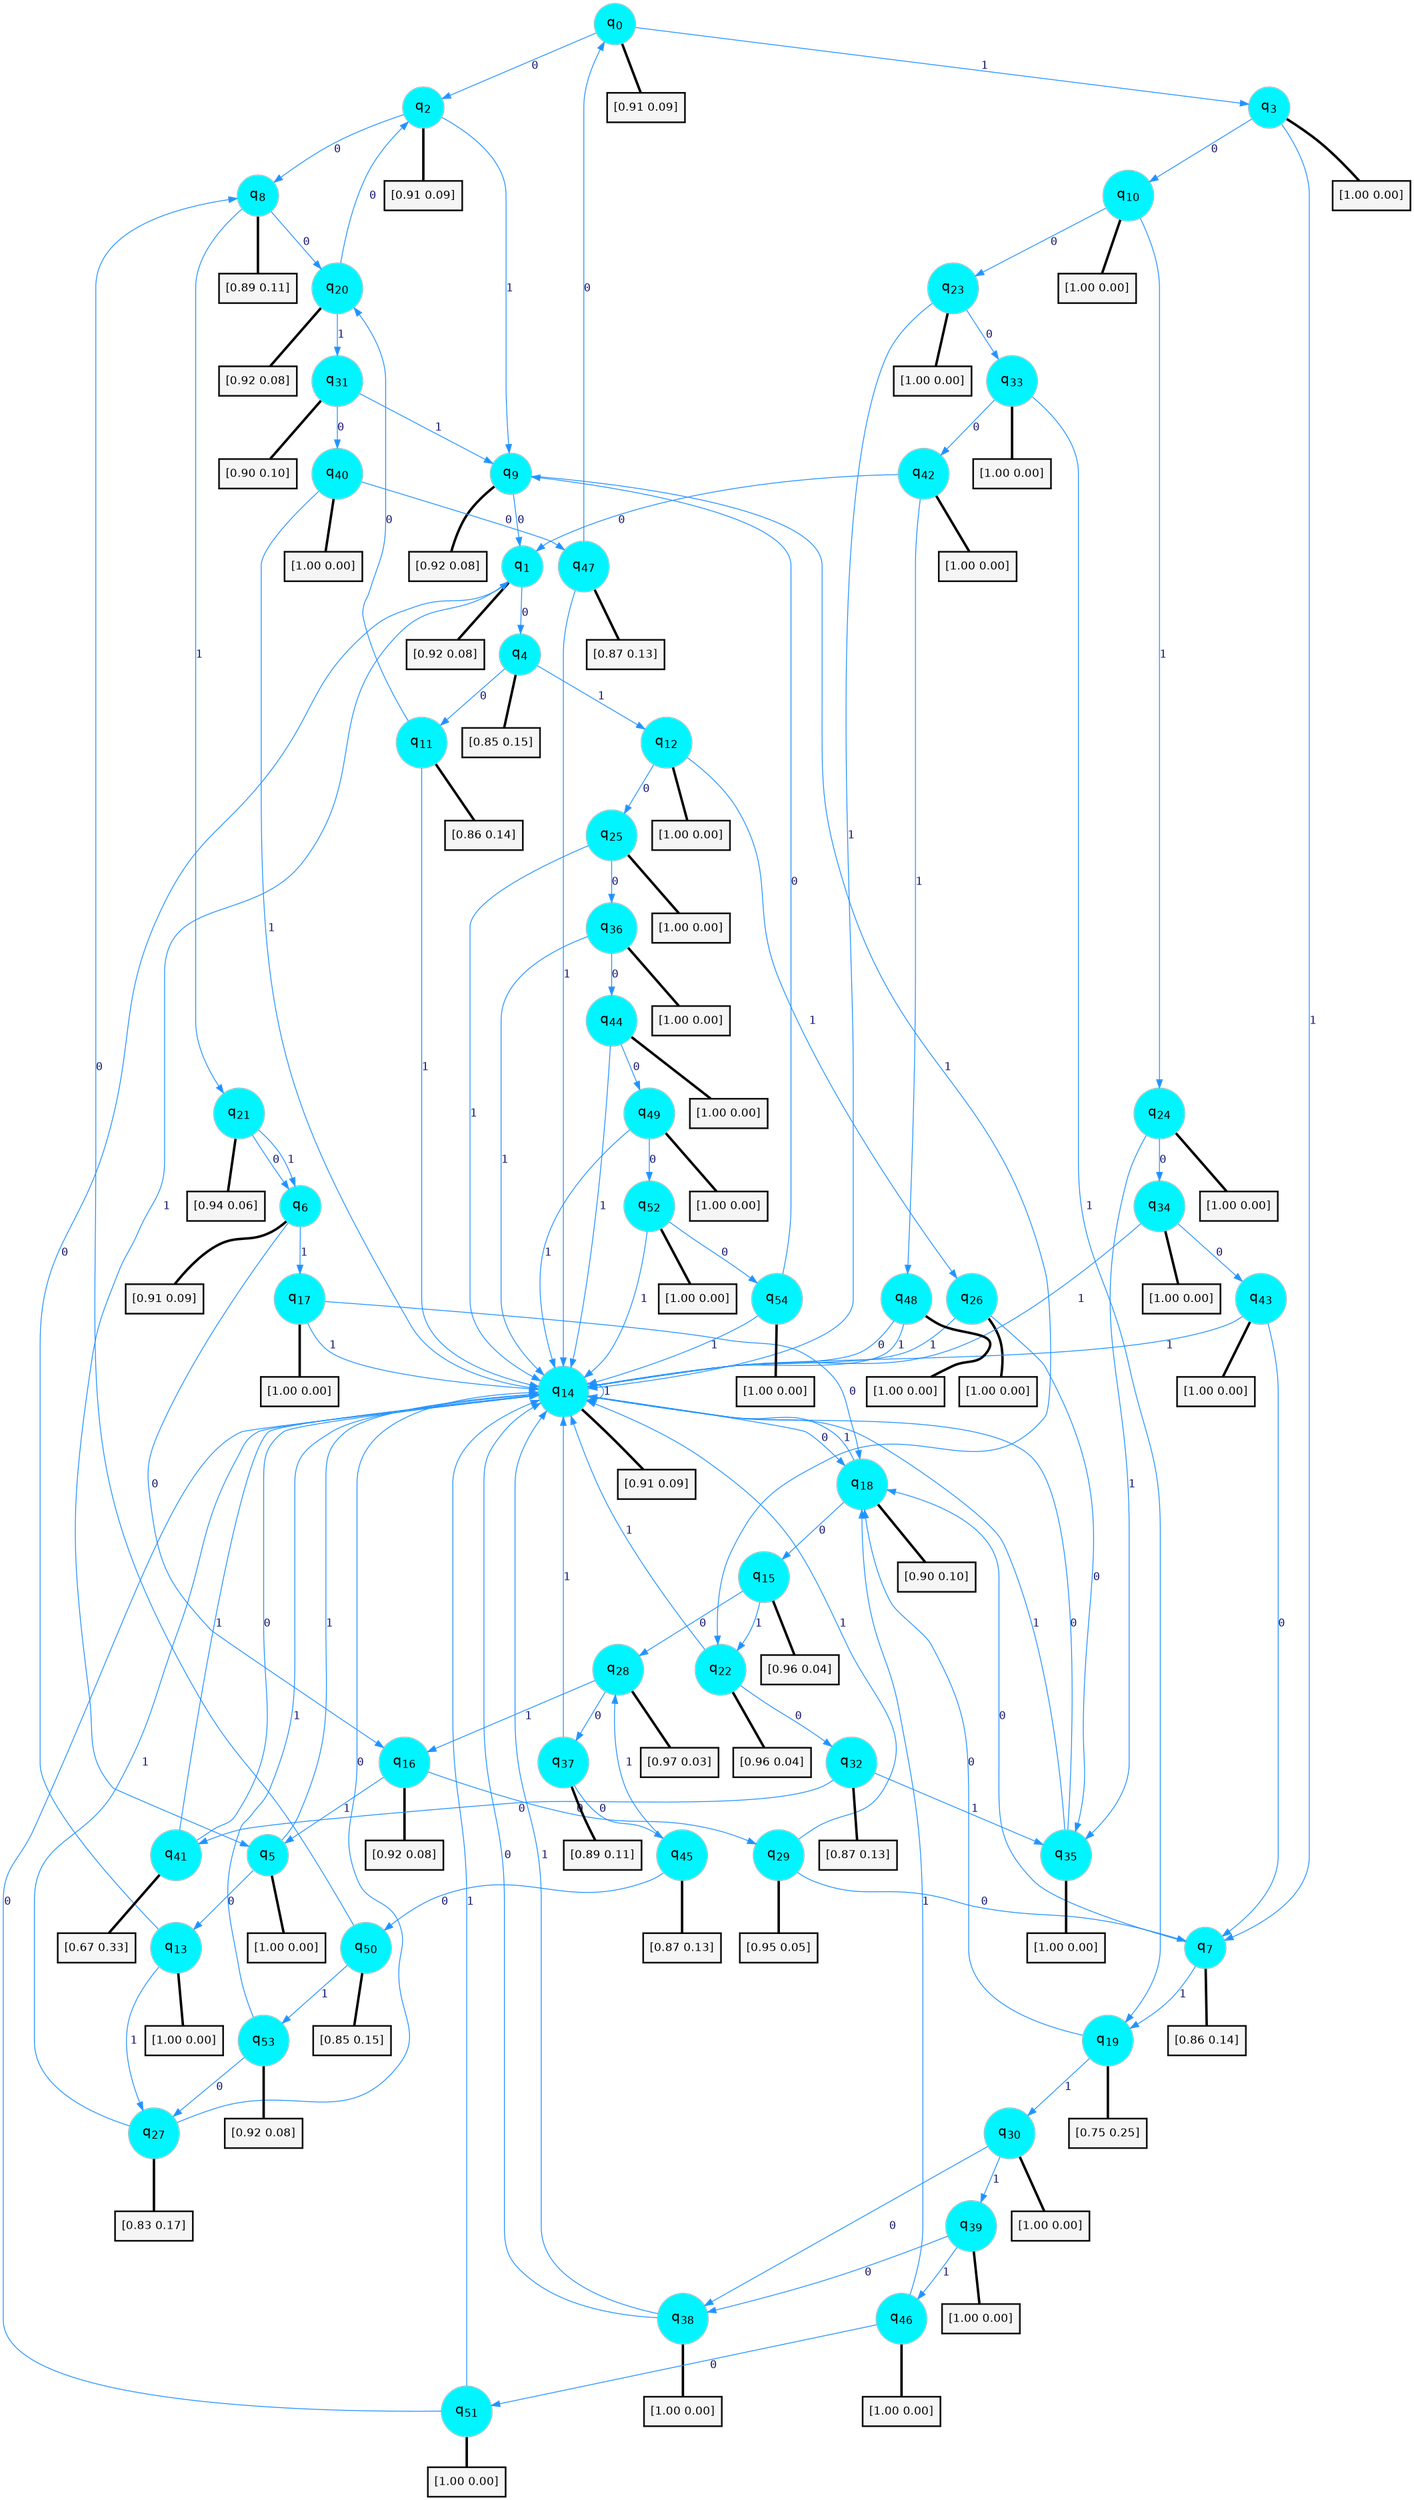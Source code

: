 digraph G {
graph [
bgcolor=transparent, dpi=300, rankdir=TD, size="40,25"];
node [
color=gray, fillcolor=turquoise1, fontcolor=black, fontname=Helvetica, fontsize=16, fontweight=bold, shape=circle, style=filled];
edge [
arrowsize=1, color=dodgerblue1, fontcolor=midnightblue, fontname=courier, fontweight=bold, penwidth=1, style=solid, weight=20];
0[label=<q<SUB>0</SUB>>];
1[label=<q<SUB>1</SUB>>];
2[label=<q<SUB>2</SUB>>];
3[label=<q<SUB>3</SUB>>];
4[label=<q<SUB>4</SUB>>];
5[label=<q<SUB>5</SUB>>];
6[label=<q<SUB>6</SUB>>];
7[label=<q<SUB>7</SUB>>];
8[label=<q<SUB>8</SUB>>];
9[label=<q<SUB>9</SUB>>];
10[label=<q<SUB>10</SUB>>];
11[label=<q<SUB>11</SUB>>];
12[label=<q<SUB>12</SUB>>];
13[label=<q<SUB>13</SUB>>];
14[label=<q<SUB>14</SUB>>];
15[label=<q<SUB>15</SUB>>];
16[label=<q<SUB>16</SUB>>];
17[label=<q<SUB>17</SUB>>];
18[label=<q<SUB>18</SUB>>];
19[label=<q<SUB>19</SUB>>];
20[label=<q<SUB>20</SUB>>];
21[label=<q<SUB>21</SUB>>];
22[label=<q<SUB>22</SUB>>];
23[label=<q<SUB>23</SUB>>];
24[label=<q<SUB>24</SUB>>];
25[label=<q<SUB>25</SUB>>];
26[label=<q<SUB>26</SUB>>];
27[label=<q<SUB>27</SUB>>];
28[label=<q<SUB>28</SUB>>];
29[label=<q<SUB>29</SUB>>];
30[label=<q<SUB>30</SUB>>];
31[label=<q<SUB>31</SUB>>];
32[label=<q<SUB>32</SUB>>];
33[label=<q<SUB>33</SUB>>];
34[label=<q<SUB>34</SUB>>];
35[label=<q<SUB>35</SUB>>];
36[label=<q<SUB>36</SUB>>];
37[label=<q<SUB>37</SUB>>];
38[label=<q<SUB>38</SUB>>];
39[label=<q<SUB>39</SUB>>];
40[label=<q<SUB>40</SUB>>];
41[label=<q<SUB>41</SUB>>];
42[label=<q<SUB>42</SUB>>];
43[label=<q<SUB>43</SUB>>];
44[label=<q<SUB>44</SUB>>];
45[label=<q<SUB>45</SUB>>];
46[label=<q<SUB>46</SUB>>];
47[label=<q<SUB>47</SUB>>];
48[label=<q<SUB>48</SUB>>];
49[label=<q<SUB>49</SUB>>];
50[label=<q<SUB>50</SUB>>];
51[label=<q<SUB>51</SUB>>];
52[label=<q<SUB>52</SUB>>];
53[label=<q<SUB>53</SUB>>];
54[label=<q<SUB>54</SUB>>];
55[label="[0.91 0.09]", shape=box,fontcolor=black, fontname=Helvetica, fontsize=14, penwidth=2, fillcolor=whitesmoke,color=black];
56[label="[0.92 0.08]", shape=box,fontcolor=black, fontname=Helvetica, fontsize=14, penwidth=2, fillcolor=whitesmoke,color=black];
57[label="[0.91 0.09]", shape=box,fontcolor=black, fontname=Helvetica, fontsize=14, penwidth=2, fillcolor=whitesmoke,color=black];
58[label="[1.00 0.00]", shape=box,fontcolor=black, fontname=Helvetica, fontsize=14, penwidth=2, fillcolor=whitesmoke,color=black];
59[label="[0.85 0.15]", shape=box,fontcolor=black, fontname=Helvetica, fontsize=14, penwidth=2, fillcolor=whitesmoke,color=black];
60[label="[1.00 0.00]", shape=box,fontcolor=black, fontname=Helvetica, fontsize=14, penwidth=2, fillcolor=whitesmoke,color=black];
61[label="[0.91 0.09]", shape=box,fontcolor=black, fontname=Helvetica, fontsize=14, penwidth=2, fillcolor=whitesmoke,color=black];
62[label="[0.86 0.14]", shape=box,fontcolor=black, fontname=Helvetica, fontsize=14, penwidth=2, fillcolor=whitesmoke,color=black];
63[label="[0.89 0.11]", shape=box,fontcolor=black, fontname=Helvetica, fontsize=14, penwidth=2, fillcolor=whitesmoke,color=black];
64[label="[0.92 0.08]", shape=box,fontcolor=black, fontname=Helvetica, fontsize=14, penwidth=2, fillcolor=whitesmoke,color=black];
65[label="[1.00 0.00]", shape=box,fontcolor=black, fontname=Helvetica, fontsize=14, penwidth=2, fillcolor=whitesmoke,color=black];
66[label="[0.86 0.14]", shape=box,fontcolor=black, fontname=Helvetica, fontsize=14, penwidth=2, fillcolor=whitesmoke,color=black];
67[label="[1.00 0.00]", shape=box,fontcolor=black, fontname=Helvetica, fontsize=14, penwidth=2, fillcolor=whitesmoke,color=black];
68[label="[1.00 0.00]", shape=box,fontcolor=black, fontname=Helvetica, fontsize=14, penwidth=2, fillcolor=whitesmoke,color=black];
69[label="[0.91 0.09]", shape=box,fontcolor=black, fontname=Helvetica, fontsize=14, penwidth=2, fillcolor=whitesmoke,color=black];
70[label="[0.96 0.04]", shape=box,fontcolor=black, fontname=Helvetica, fontsize=14, penwidth=2, fillcolor=whitesmoke,color=black];
71[label="[0.92 0.08]", shape=box,fontcolor=black, fontname=Helvetica, fontsize=14, penwidth=2, fillcolor=whitesmoke,color=black];
72[label="[1.00 0.00]", shape=box,fontcolor=black, fontname=Helvetica, fontsize=14, penwidth=2, fillcolor=whitesmoke,color=black];
73[label="[0.90 0.10]", shape=box,fontcolor=black, fontname=Helvetica, fontsize=14, penwidth=2, fillcolor=whitesmoke,color=black];
74[label="[0.75 0.25]", shape=box,fontcolor=black, fontname=Helvetica, fontsize=14, penwidth=2, fillcolor=whitesmoke,color=black];
75[label="[0.92 0.08]", shape=box,fontcolor=black, fontname=Helvetica, fontsize=14, penwidth=2, fillcolor=whitesmoke,color=black];
76[label="[0.94 0.06]", shape=box,fontcolor=black, fontname=Helvetica, fontsize=14, penwidth=2, fillcolor=whitesmoke,color=black];
77[label="[0.96 0.04]", shape=box,fontcolor=black, fontname=Helvetica, fontsize=14, penwidth=2, fillcolor=whitesmoke,color=black];
78[label="[1.00 0.00]", shape=box,fontcolor=black, fontname=Helvetica, fontsize=14, penwidth=2, fillcolor=whitesmoke,color=black];
79[label="[1.00 0.00]", shape=box,fontcolor=black, fontname=Helvetica, fontsize=14, penwidth=2, fillcolor=whitesmoke,color=black];
80[label="[1.00 0.00]", shape=box,fontcolor=black, fontname=Helvetica, fontsize=14, penwidth=2, fillcolor=whitesmoke,color=black];
81[label="[1.00 0.00]", shape=box,fontcolor=black, fontname=Helvetica, fontsize=14, penwidth=2, fillcolor=whitesmoke,color=black];
82[label="[0.83 0.17]", shape=box,fontcolor=black, fontname=Helvetica, fontsize=14, penwidth=2, fillcolor=whitesmoke,color=black];
83[label="[0.97 0.03]", shape=box,fontcolor=black, fontname=Helvetica, fontsize=14, penwidth=2, fillcolor=whitesmoke,color=black];
84[label="[0.95 0.05]", shape=box,fontcolor=black, fontname=Helvetica, fontsize=14, penwidth=2, fillcolor=whitesmoke,color=black];
85[label="[1.00 0.00]", shape=box,fontcolor=black, fontname=Helvetica, fontsize=14, penwidth=2, fillcolor=whitesmoke,color=black];
86[label="[0.90 0.10]", shape=box,fontcolor=black, fontname=Helvetica, fontsize=14, penwidth=2, fillcolor=whitesmoke,color=black];
87[label="[0.87 0.13]", shape=box,fontcolor=black, fontname=Helvetica, fontsize=14, penwidth=2, fillcolor=whitesmoke,color=black];
88[label="[1.00 0.00]", shape=box,fontcolor=black, fontname=Helvetica, fontsize=14, penwidth=2, fillcolor=whitesmoke,color=black];
89[label="[1.00 0.00]", shape=box,fontcolor=black, fontname=Helvetica, fontsize=14, penwidth=2, fillcolor=whitesmoke,color=black];
90[label="[1.00 0.00]", shape=box,fontcolor=black, fontname=Helvetica, fontsize=14, penwidth=2, fillcolor=whitesmoke,color=black];
91[label="[1.00 0.00]", shape=box,fontcolor=black, fontname=Helvetica, fontsize=14, penwidth=2, fillcolor=whitesmoke,color=black];
92[label="[0.89 0.11]", shape=box,fontcolor=black, fontname=Helvetica, fontsize=14, penwidth=2, fillcolor=whitesmoke,color=black];
93[label="[1.00 0.00]", shape=box,fontcolor=black, fontname=Helvetica, fontsize=14, penwidth=2, fillcolor=whitesmoke,color=black];
94[label="[1.00 0.00]", shape=box,fontcolor=black, fontname=Helvetica, fontsize=14, penwidth=2, fillcolor=whitesmoke,color=black];
95[label="[1.00 0.00]", shape=box,fontcolor=black, fontname=Helvetica, fontsize=14, penwidth=2, fillcolor=whitesmoke,color=black];
96[label="[0.67 0.33]", shape=box,fontcolor=black, fontname=Helvetica, fontsize=14, penwidth=2, fillcolor=whitesmoke,color=black];
97[label="[1.00 0.00]", shape=box,fontcolor=black, fontname=Helvetica, fontsize=14, penwidth=2, fillcolor=whitesmoke,color=black];
98[label="[1.00 0.00]", shape=box,fontcolor=black, fontname=Helvetica, fontsize=14, penwidth=2, fillcolor=whitesmoke,color=black];
99[label="[1.00 0.00]", shape=box,fontcolor=black, fontname=Helvetica, fontsize=14, penwidth=2, fillcolor=whitesmoke,color=black];
100[label="[0.87 0.13]", shape=box,fontcolor=black, fontname=Helvetica, fontsize=14, penwidth=2, fillcolor=whitesmoke,color=black];
101[label="[1.00 0.00]", shape=box,fontcolor=black, fontname=Helvetica, fontsize=14, penwidth=2, fillcolor=whitesmoke,color=black];
102[label="[0.87 0.13]", shape=box,fontcolor=black, fontname=Helvetica, fontsize=14, penwidth=2, fillcolor=whitesmoke,color=black];
103[label="[1.00 0.00]", shape=box,fontcolor=black, fontname=Helvetica, fontsize=14, penwidth=2, fillcolor=whitesmoke,color=black];
104[label="[1.00 0.00]", shape=box,fontcolor=black, fontname=Helvetica, fontsize=14, penwidth=2, fillcolor=whitesmoke,color=black];
105[label="[0.85 0.15]", shape=box,fontcolor=black, fontname=Helvetica, fontsize=14, penwidth=2, fillcolor=whitesmoke,color=black];
106[label="[1.00 0.00]", shape=box,fontcolor=black, fontname=Helvetica, fontsize=14, penwidth=2, fillcolor=whitesmoke,color=black];
107[label="[1.00 0.00]", shape=box,fontcolor=black, fontname=Helvetica, fontsize=14, penwidth=2, fillcolor=whitesmoke,color=black];
108[label="[0.92 0.08]", shape=box,fontcolor=black, fontname=Helvetica, fontsize=14, penwidth=2, fillcolor=whitesmoke,color=black];
109[label="[1.00 0.00]", shape=box,fontcolor=black, fontname=Helvetica, fontsize=14, penwidth=2, fillcolor=whitesmoke,color=black];
0->2 [label=0];
0->3 [label=1];
0->55 [arrowhead=none, penwidth=3,color=black];
1->4 [label=0];
1->5 [label=1];
1->56 [arrowhead=none, penwidth=3,color=black];
2->8 [label=0];
2->9 [label=1];
2->57 [arrowhead=none, penwidth=3,color=black];
3->10 [label=0];
3->7 [label=1];
3->58 [arrowhead=none, penwidth=3,color=black];
4->11 [label=0];
4->12 [label=1];
4->59 [arrowhead=none, penwidth=3,color=black];
5->13 [label=0];
5->14 [label=1];
5->60 [arrowhead=none, penwidth=3,color=black];
6->16 [label=0];
6->17 [label=1];
6->61 [arrowhead=none, penwidth=3,color=black];
7->18 [label=0];
7->19 [label=1];
7->62 [arrowhead=none, penwidth=3,color=black];
8->20 [label=0];
8->21 [label=1];
8->63 [arrowhead=none, penwidth=3,color=black];
9->1 [label=0];
9->22 [label=1];
9->64 [arrowhead=none, penwidth=3,color=black];
10->23 [label=0];
10->24 [label=1];
10->65 [arrowhead=none, penwidth=3,color=black];
11->20 [label=0];
11->14 [label=1];
11->66 [arrowhead=none, penwidth=3,color=black];
12->25 [label=0];
12->26 [label=1];
12->67 [arrowhead=none, penwidth=3,color=black];
13->1 [label=0];
13->27 [label=1];
13->68 [arrowhead=none, penwidth=3,color=black];
14->18 [label=0];
14->14 [label=1];
14->69 [arrowhead=none, penwidth=3,color=black];
15->28 [label=0];
15->22 [label=1];
15->70 [arrowhead=none, penwidth=3,color=black];
16->29 [label=0];
16->5 [label=1];
16->71 [arrowhead=none, penwidth=3,color=black];
17->18 [label=0];
17->14 [label=1];
17->72 [arrowhead=none, penwidth=3,color=black];
18->15 [label=0];
18->14 [label=1];
18->73 [arrowhead=none, penwidth=3,color=black];
19->18 [label=0];
19->30 [label=1];
19->74 [arrowhead=none, penwidth=3,color=black];
20->2 [label=0];
20->31 [label=1];
20->75 [arrowhead=none, penwidth=3,color=black];
21->6 [label=0];
21->6 [label=1];
21->76 [arrowhead=none, penwidth=3,color=black];
22->32 [label=0];
22->14 [label=1];
22->77 [arrowhead=none, penwidth=3,color=black];
23->33 [label=0];
23->14 [label=1];
23->78 [arrowhead=none, penwidth=3,color=black];
24->34 [label=0];
24->35 [label=1];
24->79 [arrowhead=none, penwidth=3,color=black];
25->36 [label=0];
25->14 [label=1];
25->80 [arrowhead=none, penwidth=3,color=black];
26->35 [label=0];
26->14 [label=1];
26->81 [arrowhead=none, penwidth=3,color=black];
27->14 [label=0];
27->14 [label=1];
27->82 [arrowhead=none, penwidth=3,color=black];
28->37 [label=0];
28->16 [label=1];
28->83 [arrowhead=none, penwidth=3,color=black];
29->7 [label=0];
29->14 [label=1];
29->84 [arrowhead=none, penwidth=3,color=black];
30->38 [label=0];
30->39 [label=1];
30->85 [arrowhead=none, penwidth=3,color=black];
31->40 [label=0];
31->9 [label=1];
31->86 [arrowhead=none, penwidth=3,color=black];
32->41 [label=0];
32->35 [label=1];
32->87 [arrowhead=none, penwidth=3,color=black];
33->42 [label=0];
33->19 [label=1];
33->88 [arrowhead=none, penwidth=3,color=black];
34->43 [label=0];
34->14 [label=1];
34->89 [arrowhead=none, penwidth=3,color=black];
35->14 [label=0];
35->14 [label=1];
35->90 [arrowhead=none, penwidth=3,color=black];
36->44 [label=0];
36->14 [label=1];
36->91 [arrowhead=none, penwidth=3,color=black];
37->45 [label=0];
37->14 [label=1];
37->92 [arrowhead=none, penwidth=3,color=black];
38->14 [label=0];
38->14 [label=1];
38->93 [arrowhead=none, penwidth=3,color=black];
39->38 [label=0];
39->46 [label=1];
39->94 [arrowhead=none, penwidth=3,color=black];
40->47 [label=0];
40->14 [label=1];
40->95 [arrowhead=none, penwidth=3,color=black];
41->14 [label=0];
41->14 [label=1];
41->96 [arrowhead=none, penwidth=3,color=black];
42->1 [label=0];
42->48 [label=1];
42->97 [arrowhead=none, penwidth=3,color=black];
43->7 [label=0];
43->14 [label=1];
43->98 [arrowhead=none, penwidth=3,color=black];
44->49 [label=0];
44->14 [label=1];
44->99 [arrowhead=none, penwidth=3,color=black];
45->50 [label=0];
45->28 [label=1];
45->100 [arrowhead=none, penwidth=3,color=black];
46->51 [label=0];
46->18 [label=1];
46->101 [arrowhead=none, penwidth=3,color=black];
47->0 [label=0];
47->14 [label=1];
47->102 [arrowhead=none, penwidth=3,color=black];
48->14 [label=0];
48->14 [label=1];
48->103 [arrowhead=none, penwidth=3,color=black];
49->52 [label=0];
49->14 [label=1];
49->104 [arrowhead=none, penwidth=3,color=black];
50->8 [label=0];
50->53 [label=1];
50->105 [arrowhead=none, penwidth=3,color=black];
51->14 [label=0];
51->14 [label=1];
51->106 [arrowhead=none, penwidth=3,color=black];
52->54 [label=0];
52->14 [label=1];
52->107 [arrowhead=none, penwidth=3,color=black];
53->27 [label=0];
53->14 [label=1];
53->108 [arrowhead=none, penwidth=3,color=black];
54->9 [label=0];
54->14 [label=1];
54->109 [arrowhead=none, penwidth=3,color=black];
}
